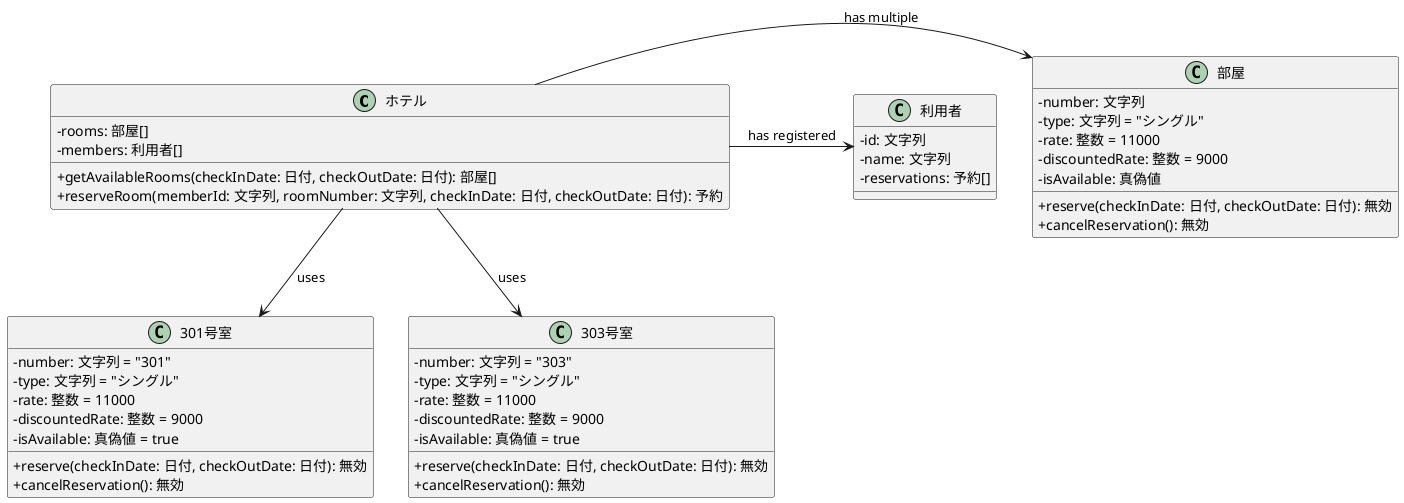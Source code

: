 @startuml 演習3-5
skinparam classAttributeIconSize 0
class ホテル {
    - rooms: 部屋[]
    - members: 利用者[]
    + getAvailableRooms(checkInDate: 日付, checkOutDate: 日付): 部屋[]
    + reserveRoom(memberId: 文字列, roomNumber: 文字列, checkInDate: 日付, checkOutDate: 日付): 予約
}

class 部屋 {
    - number: 文字列
    - type: 文字列 = "シングル"
    - rate: 整数 = 11000
    - discountedRate: 整数 = 9000
    - isAvailable: 真偽値
    + reserve(checkInDate: 日付, checkOutDate: 日付): 無効
    + cancelReservation(): 無効
}

class 利用者 {
    - id: 文字列
    - name: 文字列
    - reservations: 予約[]
}

ホテル -> 部屋 : has multiple
ホテル -> 利用者 : has registered

ホテル --> 301号室 : uses
ホテル --> 303号室 : uses

class 301号室 {
    - number: 文字列 = "301"
    - type: 文字列 = "シングル"
    - rate: 整数 = 11000
    - discountedRate: 整数 = 9000
    - isAvailable: 真偽値 = true
    + reserve(checkInDate: 日付, checkOutDate: 日付): 無効
    + cancelReservation(): 無効
}

class 303号室 {
    - number: 文字列 = "303"
    - type: 文字列 = "シングル"
    - rate: 整数 = 11000
    - discountedRate: 整数 = 9000
    - isAvailable: 真偽値 = true
    + reserve(checkInDate: 日付, checkOutDate: 日付): 無効
    + cancelReservation(): 無効
}

@enduml
